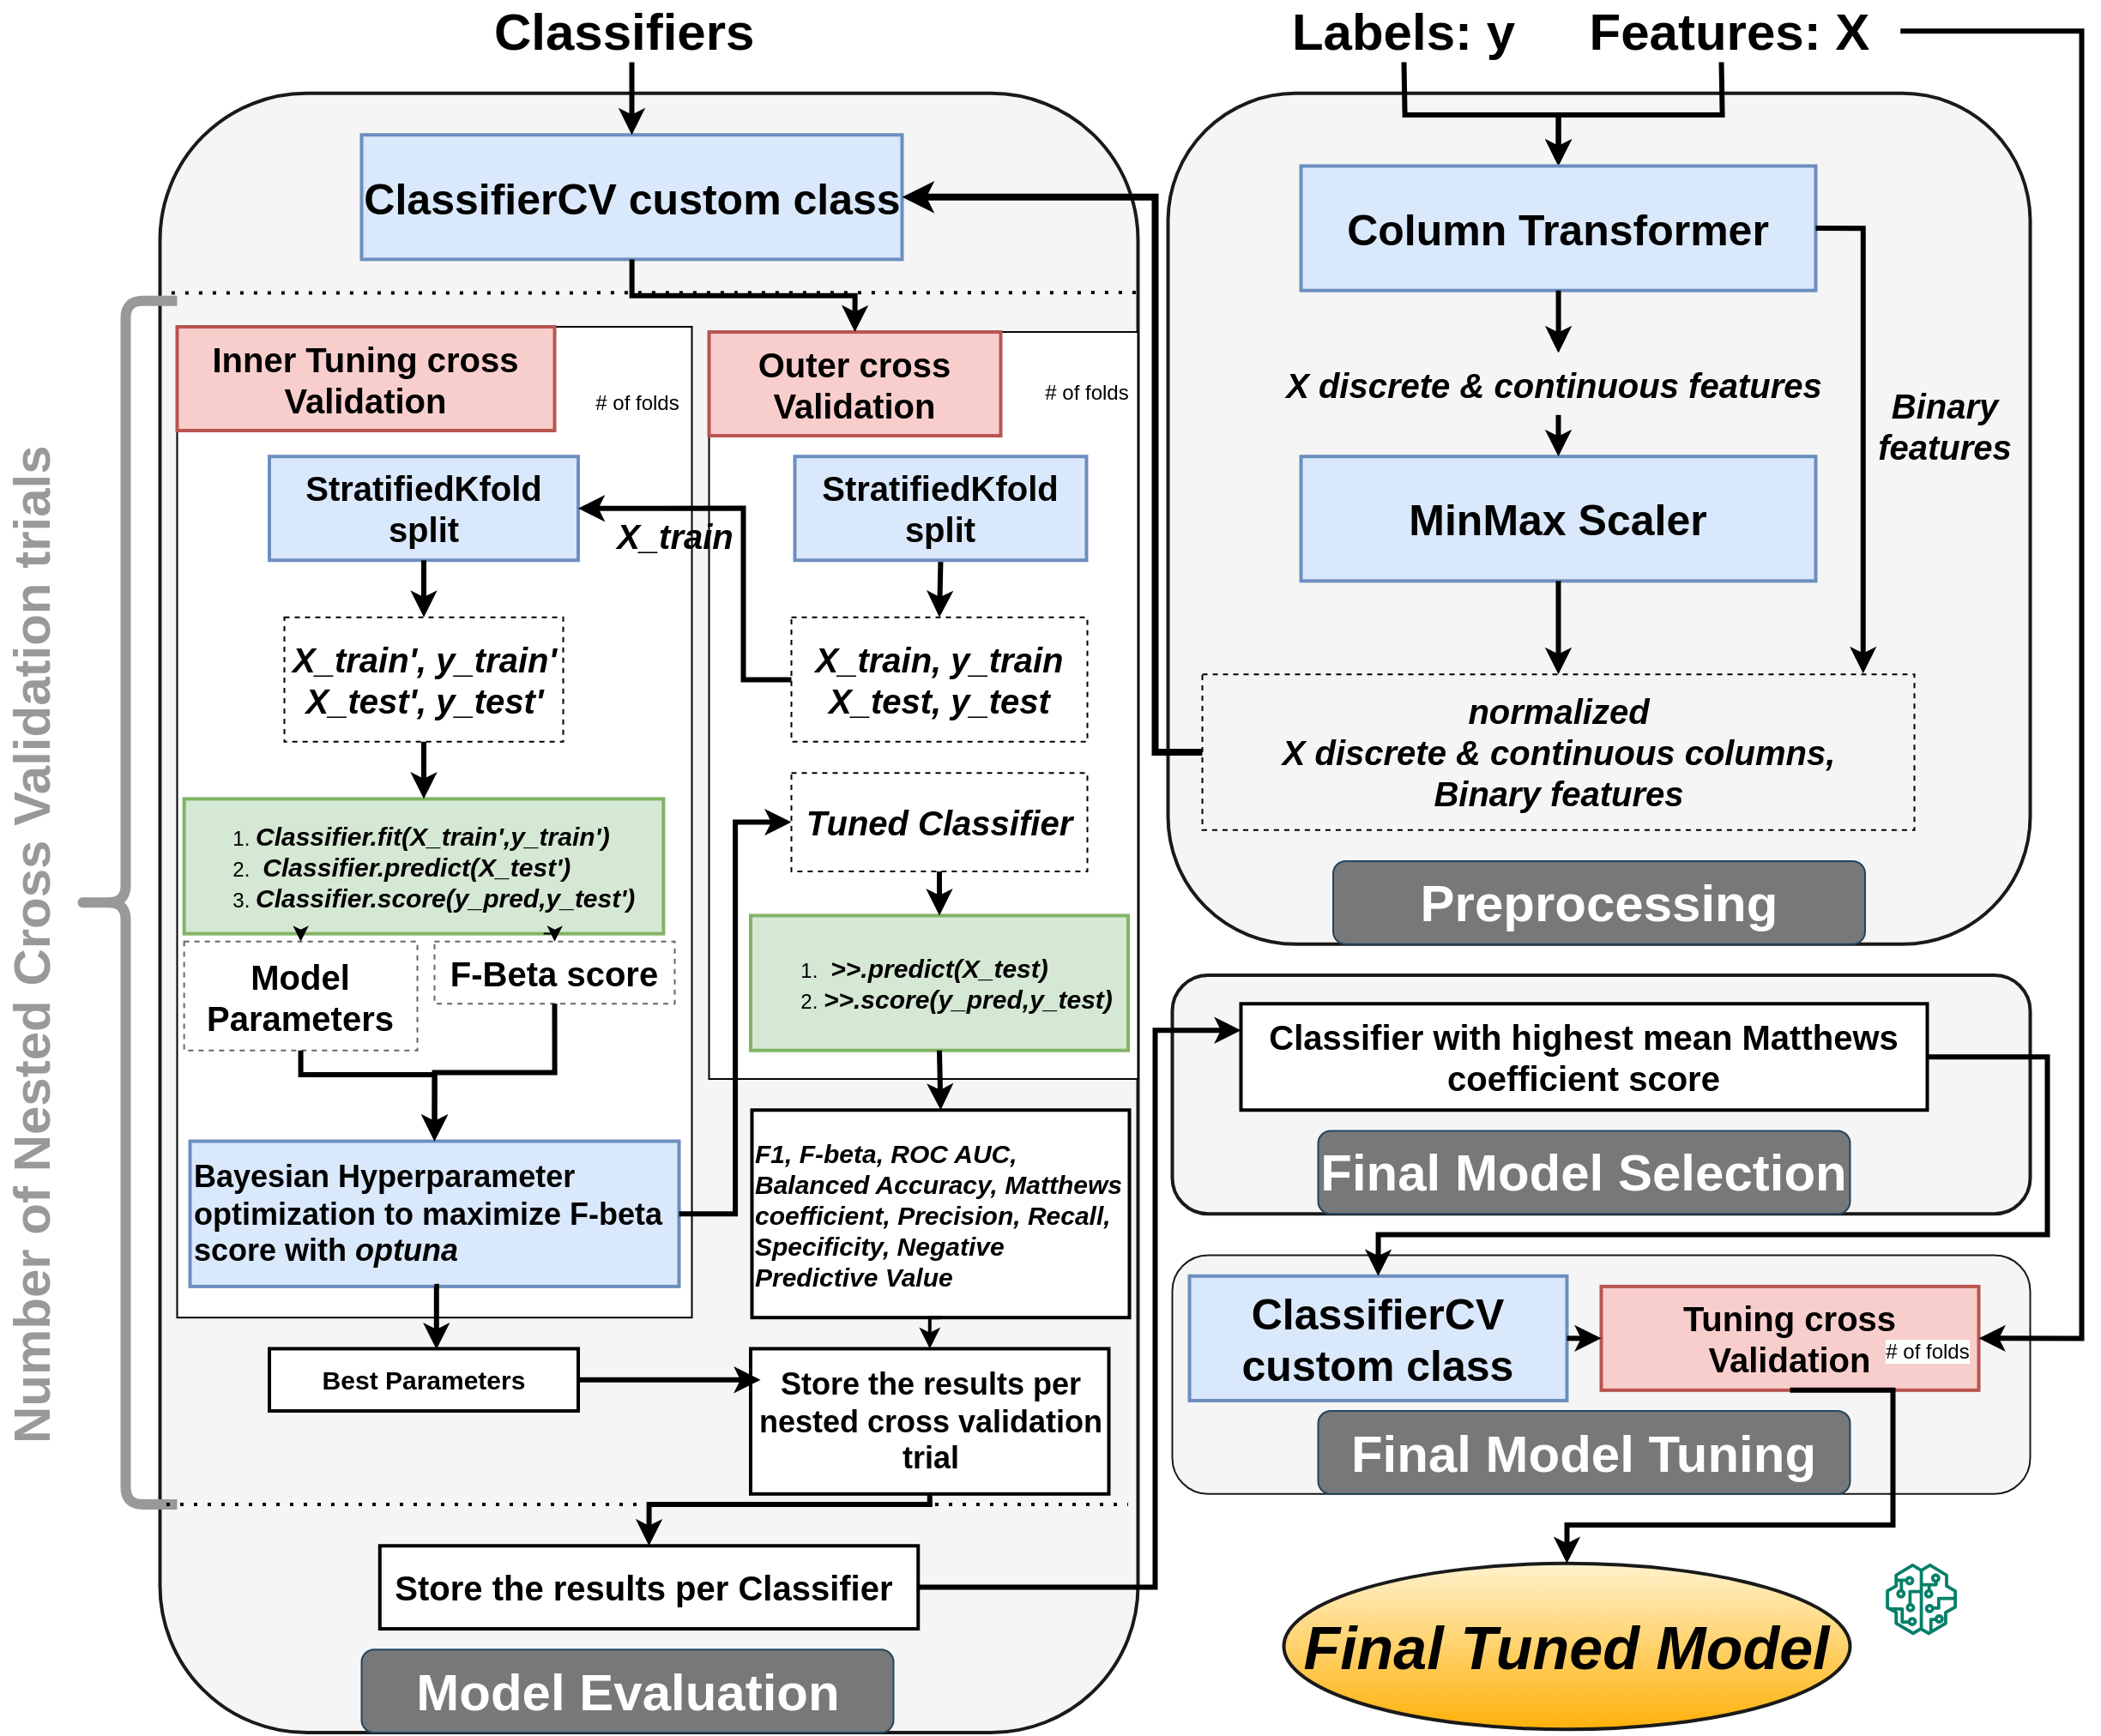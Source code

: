 <mxfile version="21.2.0" type="device">
  <diagram id="yPxyJZ8AM_hMuL3Unpa9" name="complex gitflow">
    <mxGraphModel dx="5248" dy="2454" grid="1" gridSize="10" guides="1" tooltips="1" connect="1" arrows="1" fold="1" page="1" pageScale="1" pageWidth="1100" pageHeight="850" math="0" shadow="0">
      <root>
        <mxCell id="0" />
        <mxCell id="1" parent="0" />
        <mxCell id="YDcZaGHoQjuLCOQmuMWb-160" value="" style="group;strokeWidth=2;perimeterSpacing=4;" vertex="1" connectable="0" parent="1">
          <mxGeometry x="-60" y="-840" width="1206.25" height="1010" as="geometry" />
        </mxCell>
        <mxCell id="YDcZaGHoQjuLCOQmuMWb-40" value="" style="rounded=1;whiteSpace=wrap;html=1;fillColor=#f5f5f5;fontColor=#333333;strokeColor=#1A1A1A;strokeWidth=2;perimeterSpacing=1;" vertex="1" parent="YDcZaGHoQjuLCOQmuMWb-160">
          <mxGeometry x="86.25" y="54.431" width="570" height="955.569" as="geometry" />
        </mxCell>
        <mxCell id="YDcZaGHoQjuLCOQmuMWb-10" value="" style="rounded=1;whiteSpace=wrap;html=1;fillColor=#f5f5f5;fontColor=#333333;strokeColor=#1A1A1A;strokeWidth=2;perimeterSpacing=1;" vertex="1" parent="YDcZaGHoQjuLCOQmuMWb-160">
          <mxGeometry x="673.75" y="54.431" width="502.5" height="495.928" as="geometry" />
        </mxCell>
        <mxCell id="YDcZaGHoQjuLCOQmuMWb-12" style="edgeStyle=orthogonalEdgeStyle;rounded=0;orthogonalLoop=1;jettySize=auto;html=1;exitX=0.5;exitY=1;exitDx=0;exitDy=0;entryX=0.5;entryY=0;entryDx=0;entryDy=0;strokeWidth=3;" edge="1" parent="YDcZaGHoQjuLCOQmuMWb-160" target="YDcZaGHoQjuLCOQmuMWb-4">
          <mxGeometry relative="1" as="geometry">
            <mxPoint x="901.25" y="72.575" as="targetPoint" />
            <mxPoint x="996.25" y="36.287" as="sourcePoint" />
          </mxGeometry>
        </mxCell>
        <mxCell id="YDcZaGHoQjuLCOQmuMWb-11" style="edgeStyle=orthogonalEdgeStyle;rounded=0;orthogonalLoop=1;jettySize=auto;html=1;exitX=0.5;exitY=1;exitDx=0;exitDy=0;strokeWidth=3;" edge="1" parent="YDcZaGHoQjuLCOQmuMWb-160" target="YDcZaGHoQjuLCOQmuMWb-4">
          <mxGeometry relative="1" as="geometry">
            <mxPoint x="811.25" y="36.287" as="sourcePoint" />
          </mxGeometry>
        </mxCell>
        <mxCell id="YDcZaGHoQjuLCOQmuMWb-4" value="&lt;font style=&quot;font-size: 25px;&quot;&gt;&lt;b&gt;Column Transformer&lt;/b&gt;&lt;/font&gt;" style="rounded=0;whiteSpace=wrap;html=1;fillColor=#dae8fc;strokeColor=#6c8ebf;strokeWidth=2;" vertex="1" parent="YDcZaGHoQjuLCOQmuMWb-160">
          <mxGeometry x="751.25" y="96.766" width="300" height="72.575" as="geometry" />
        </mxCell>
        <mxCell id="YDcZaGHoQjuLCOQmuMWb-21" value="&lt;font style=&quot;font-size: 20px;&quot;&gt;&lt;i&gt;&lt;b&gt;&lt;font style=&quot;font-size: 20px;&quot;&gt;X discrete &amp;amp; continuous features&lt;/font&gt;&amp;nbsp;&lt;/b&gt;&lt;/i&gt;&lt;/font&gt;" style="text;html=1;strokeColor=none;fillColor=none;align=center;verticalAlign=middle;whiteSpace=wrap;rounded=0;" vertex="1" parent="YDcZaGHoQjuLCOQmuMWb-160">
          <mxGeometry x="668.75" y="205.629" width="465" height="36.287" as="geometry" />
        </mxCell>
        <mxCell id="YDcZaGHoQjuLCOQmuMWb-23" style="edgeStyle=orthogonalEdgeStyle;rounded=0;orthogonalLoop=1;jettySize=auto;html=1;exitX=0.5;exitY=1;exitDx=0;exitDy=0;entryX=0.5;entryY=0;entryDx=0;entryDy=0;" edge="1" parent="YDcZaGHoQjuLCOQmuMWb-160" source="YDcZaGHoQjuLCOQmuMWb-4" target="YDcZaGHoQjuLCOQmuMWb-21">
          <mxGeometry relative="1" as="geometry" />
        </mxCell>
        <mxCell id="YDcZaGHoQjuLCOQmuMWb-26" style="edgeStyle=orthogonalEdgeStyle;rounded=0;orthogonalLoop=1;jettySize=auto;html=1;strokeWidth=3;" edge="1" parent="YDcZaGHoQjuLCOQmuMWb-160" source="YDcZaGHoQjuLCOQmuMWb-4" target="YDcZaGHoQjuLCOQmuMWb-21">
          <mxGeometry relative="1" as="geometry" />
        </mxCell>
        <mxCell id="YDcZaGHoQjuLCOQmuMWb-24" value="&lt;font style=&quot;font-size: 25px;&quot;&gt;&lt;b&gt;MinMax Scaler&lt;/b&gt;&lt;/font&gt;" style="rounded=0;whiteSpace=wrap;html=1;fillColor=#dae8fc;strokeColor=#6c8ebf;strokeWidth=2;" vertex="1" parent="YDcZaGHoQjuLCOQmuMWb-160">
          <mxGeometry x="751.25" y="266.108" width="300" height="72.575" as="geometry" />
        </mxCell>
        <mxCell id="YDcZaGHoQjuLCOQmuMWb-25" style="edgeStyle=orthogonalEdgeStyle;rounded=0;orthogonalLoop=1;jettySize=auto;html=1;exitX=0.5;exitY=1;exitDx=0;exitDy=0;entryX=0.5;entryY=0;entryDx=0;entryDy=0;strokeWidth=3;" edge="1" parent="YDcZaGHoQjuLCOQmuMWb-160" source="YDcZaGHoQjuLCOQmuMWb-21" target="YDcZaGHoQjuLCOQmuMWb-24">
          <mxGeometry relative="1" as="geometry" />
        </mxCell>
        <mxCell id="YDcZaGHoQjuLCOQmuMWb-28" value="&lt;font style=&quot;font-size: 20px;&quot;&gt;&lt;font style=&quot;font-size: 20px;&quot;&gt;&lt;i&gt;&lt;b&gt;normalized &lt;br&gt;X discrete &amp;amp; continuous columns,&lt;br&gt;Binary features&lt;/b&gt;&lt;/i&gt;&lt;br&gt;&lt;/font&gt;&lt;/font&gt;" style="text;html=1;strokeColor=default;fillColor=none;align=center;verticalAlign=middle;whiteSpace=wrap;rounded=0;dashed=1;" vertex="1" parent="YDcZaGHoQjuLCOQmuMWb-160">
          <mxGeometry x="693.75" y="393.114" width="415" height="90.719" as="geometry" />
        </mxCell>
        <mxCell id="YDcZaGHoQjuLCOQmuMWb-32" style="edgeStyle=orthogonalEdgeStyle;rounded=0;orthogonalLoop=1;jettySize=auto;html=1;exitX=1;exitY=0.5;exitDx=0;exitDy=0;entryX=0.928;entryY=-0.006;entryDx=0;entryDy=0;entryPerimeter=0;strokeWidth=3;" edge="1" parent="YDcZaGHoQjuLCOQmuMWb-160" source="YDcZaGHoQjuLCOQmuMWb-4" target="YDcZaGHoQjuLCOQmuMWb-28">
          <mxGeometry relative="1" as="geometry" />
        </mxCell>
        <mxCell id="YDcZaGHoQjuLCOQmuMWb-33" value="&lt;font style=&quot;font-size: 20px;&quot;&gt;&lt;i&gt;&lt;b&gt;Binary &lt;br&gt;features&lt;/b&gt;&lt;/i&gt;&lt;/font&gt;" style="edgeLabel;html=1;align=center;verticalAlign=middle;resizable=0;points=[];labelBackgroundColor=none;" vertex="1" connectable="0" parent="YDcZaGHoQjuLCOQmuMWb-32">
          <mxGeometry x="0.309" y="4" relative="1" as="geometry">
            <mxPoint x="43" y="-46" as="offset" />
          </mxGeometry>
        </mxCell>
        <mxCell id="YDcZaGHoQjuLCOQmuMWb-29" style="edgeStyle=orthogonalEdgeStyle;rounded=0;orthogonalLoop=1;jettySize=auto;html=1;exitX=0.5;exitY=1;exitDx=0;exitDy=0;entryX=0.5;entryY=0;entryDx=0;entryDy=0;strokeWidth=3;" edge="1" parent="YDcZaGHoQjuLCOQmuMWb-160" source="YDcZaGHoQjuLCOQmuMWb-24" target="YDcZaGHoQjuLCOQmuMWb-28">
          <mxGeometry relative="1" as="geometry" />
        </mxCell>
        <mxCell id="YDcZaGHoQjuLCOQmuMWb-45" value="&lt;font color=&quot;#ffffff&quot; style=&quot;font-size: 30px;&quot;&gt;&lt;b&gt;Preprocessing&lt;/b&gt;&lt;/font&gt;" style="rounded=1;whiteSpace=wrap;html=1;fillColor=#787878;strokeColor=#23445d;" vertex="1" parent="YDcZaGHoQjuLCOQmuMWb-160">
          <mxGeometry x="770" y="501.976" width="310" height="48.383" as="geometry" />
        </mxCell>
        <mxCell id="YDcZaGHoQjuLCOQmuMWb-46" value="&lt;span style=&quot;font-size: 25px;&quot;&gt;&lt;b&gt;ClassifierCV custom class&lt;/b&gt;&lt;/span&gt;" style="rounded=0;whiteSpace=wrap;html=1;fillColor=#dae8fc;strokeColor=#6c8ebf;strokeWidth=2;" vertex="1" parent="YDcZaGHoQjuLCOQmuMWb-160">
          <mxGeometry x="203.75" y="78.623" width="315" height="72.575" as="geometry" />
        </mxCell>
        <mxCell id="YDcZaGHoQjuLCOQmuMWb-137" style="edgeStyle=orthogonalEdgeStyle;rounded=0;orthogonalLoop=1;jettySize=auto;html=1;entryX=1;entryY=0.5;entryDx=0;entryDy=0;strokeWidth=4;" edge="1" parent="YDcZaGHoQjuLCOQmuMWb-160" source="YDcZaGHoQjuLCOQmuMWb-28" target="YDcZaGHoQjuLCOQmuMWb-46">
          <mxGeometry relative="1" as="geometry">
            <Array as="points">
              <mxPoint x="666.25" y="439.078" />
              <mxPoint x="666.25" y="114.91" />
            </Array>
          </mxGeometry>
        </mxCell>
        <mxCell id="YDcZaGHoQjuLCOQmuMWb-48" value="&lt;font color=&quot;#ffffff&quot; style=&quot;font-size: 30px;&quot;&gt;&lt;b&gt;Model Evaluation&lt;/b&gt;&lt;/font&gt;" style="rounded=1;whiteSpace=wrap;html=1;fillColor=#787878;strokeColor=#23445d;" vertex="1" parent="YDcZaGHoQjuLCOQmuMWb-160">
          <mxGeometry x="203.75" y="961.617" width="310" height="48.383" as="geometry" />
        </mxCell>
        <mxCell id="YDcZaGHoQjuLCOQmuMWb-50" style="edgeStyle=orthogonalEdgeStyle;rounded=0;orthogonalLoop=1;jettySize=auto;html=1;entryX=0.5;entryY=0;entryDx=0;entryDy=0;strokeWidth=3;" edge="1" parent="YDcZaGHoQjuLCOQmuMWb-160" source="YDcZaGHoQjuLCOQmuMWb-49" target="YDcZaGHoQjuLCOQmuMWb-46">
          <mxGeometry relative="1" as="geometry" />
        </mxCell>
        <mxCell id="YDcZaGHoQjuLCOQmuMWb-49" value="&lt;b&gt;&lt;font style=&quot;font-size: 30px;&quot;&gt;Classifiers&amp;nbsp;&lt;/font&gt;&lt;/b&gt;" style="text;html=1;strokeColor=none;fillColor=none;align=center;verticalAlign=middle;whiteSpace=wrap;rounded=0;" vertex="1" parent="YDcZaGHoQjuLCOQmuMWb-160">
          <mxGeometry x="221.25" width="280" height="36.287" as="geometry" />
        </mxCell>
        <mxCell id="YDcZaGHoQjuLCOQmuMWb-55" value="" style="rounded=0;whiteSpace=wrap;html=1;" vertex="1" parent="YDcZaGHoQjuLCOQmuMWb-160">
          <mxGeometry x="406.25" y="193.533" width="250" height="435.449" as="geometry" />
        </mxCell>
        <mxCell id="YDcZaGHoQjuLCOQmuMWb-61" value="&lt;font style=&quot;font-size: 20px;&quot;&gt;&lt;b&gt;Outer cross Validation&lt;/b&gt;&lt;/font&gt;" style="rounded=0;whiteSpace=wrap;html=1;fillColor=#f8cecc;strokeColor=#b85450;strokeWidth=2;" vertex="1" parent="YDcZaGHoQjuLCOQmuMWb-160">
          <mxGeometry x="406.25" y="193.533" width="170" height="60.479" as="geometry" />
        </mxCell>
        <mxCell id="YDcZaGHoQjuLCOQmuMWb-136" style="edgeStyle=orthogonalEdgeStyle;rounded=0;orthogonalLoop=1;jettySize=auto;html=1;entryX=0.5;entryY=0;entryDx=0;entryDy=0;strokeWidth=3;" edge="1" parent="YDcZaGHoQjuLCOQmuMWb-160" source="YDcZaGHoQjuLCOQmuMWb-46" target="YDcZaGHoQjuLCOQmuMWb-61">
          <mxGeometry relative="1" as="geometry" />
        </mxCell>
        <mxCell id="YDcZaGHoQjuLCOQmuMWb-63" value="&lt;font style=&quot;font-size: 20px;&quot;&gt;&lt;i&gt;&lt;b&gt;X_train, y_train&lt;br&gt;X_test, y_test&lt;/b&gt;&lt;/i&gt;&lt;/font&gt;" style="rounded=0;whiteSpace=wrap;html=1;dashed=1;" vertex="1" parent="YDcZaGHoQjuLCOQmuMWb-160">
          <mxGeometry x="454.25" y="359.85" width="172.5" height="72.575" as="geometry" />
        </mxCell>
        <mxCell id="YDcZaGHoQjuLCOQmuMWb-65" style="edgeStyle=orthogonalEdgeStyle;rounded=0;orthogonalLoop=1;jettySize=auto;html=1;exitX=0.5;exitY=1;exitDx=0;exitDy=0;entryX=0.5;entryY=0;entryDx=0;entryDy=0;strokeWidth=3;" edge="1" parent="YDcZaGHoQjuLCOQmuMWb-160" source="YDcZaGHoQjuLCOQmuMWb-64" target="YDcZaGHoQjuLCOQmuMWb-63">
          <mxGeometry relative="1" as="geometry" />
        </mxCell>
        <mxCell id="YDcZaGHoQjuLCOQmuMWb-64" value="&lt;font style=&quot;font-size: 20px;&quot;&gt;&lt;b&gt;StratifiedKfold split&lt;/b&gt;&lt;/font&gt;" style="rounded=0;whiteSpace=wrap;html=1;fillColor=#dae8fc;strokeColor=#6c8ebf;strokeWidth=2;" vertex="1" parent="YDcZaGHoQjuLCOQmuMWb-160">
          <mxGeometry x="456.25" y="266.108" width="170" height="60.479" as="geometry" />
        </mxCell>
        <mxCell id="YDcZaGHoQjuLCOQmuMWb-66" value="" style="rounded=0;whiteSpace=wrap;html=1;" vertex="1" parent="YDcZaGHoQjuLCOQmuMWb-160">
          <mxGeometry x="96.25" y="190.509" width="300" height="577.575" as="geometry" />
        </mxCell>
        <mxCell id="YDcZaGHoQjuLCOQmuMWb-67" value="&lt;font style=&quot;font-size: 20px;&quot;&gt;&lt;b&gt;Inner Tuning cross Validation&lt;/b&gt;&lt;/font&gt;" style="rounded=0;whiteSpace=wrap;html=1;fillColor=#f8cecc;strokeColor=#b85450;strokeWidth=2;" vertex="1" parent="YDcZaGHoQjuLCOQmuMWb-160">
          <mxGeometry x="96.25" y="190.509" width="220" height="60.479" as="geometry" />
        </mxCell>
        <mxCell id="YDcZaGHoQjuLCOQmuMWb-68" value="# of folds" style="shape=image;html=1;verticalAlign=top;verticalLabelPosition=bottom;labelBackgroundColor=#ffffff;imageAspect=0;aspect=fixed;image=https://cdn1.iconfinder.com/data/icons/ionicons-sharp-vol-2/512/repeat-sharp-128.png" vertex="1" parent="YDcZaGHoQjuLCOQmuMWb-160">
          <mxGeometry x="348.44" y="190.509" width="30.206" height="30.206" as="geometry" />
        </mxCell>
        <mxCell id="YDcZaGHoQjuLCOQmuMWb-69" value="&lt;font style=&quot;font-size: 20px;&quot;&gt;&lt;b&gt;StratifiedKfold split&lt;/b&gt;&lt;/font&gt;" style="rounded=0;whiteSpace=wrap;html=1;fillColor=#dae8fc;strokeColor=#6c8ebf;strokeWidth=2;" vertex="1" parent="YDcZaGHoQjuLCOQmuMWb-160">
          <mxGeometry x="150" y="266.108" width="180" height="60.479" as="geometry" />
        </mxCell>
        <mxCell id="YDcZaGHoQjuLCOQmuMWb-72" value="&lt;font style=&quot;font-size: 20px;&quot;&gt;&lt;i&gt;&lt;b&gt;X_train&#39;, y_train&#39;&lt;br&gt;X_test&#39;, y_test&#39;&lt;/b&gt;&lt;/i&gt;&lt;/font&gt;" style="rounded=0;whiteSpace=wrap;html=1;dashed=1;" vertex="1" parent="YDcZaGHoQjuLCOQmuMWb-160">
          <mxGeometry x="158.75" y="359.85" width="162.5" height="72.575" as="geometry" />
        </mxCell>
        <mxCell id="YDcZaGHoQjuLCOQmuMWb-73" style="edgeStyle=orthogonalEdgeStyle;rounded=0;orthogonalLoop=1;jettySize=auto;html=1;strokeWidth=3;" edge="1" parent="YDcZaGHoQjuLCOQmuMWb-160" source="YDcZaGHoQjuLCOQmuMWb-69" target="YDcZaGHoQjuLCOQmuMWb-72">
          <mxGeometry relative="1" as="geometry" />
        </mxCell>
        <mxCell id="YDcZaGHoQjuLCOQmuMWb-70" style="edgeStyle=orthogonalEdgeStyle;rounded=0;orthogonalLoop=1;jettySize=auto;html=1;entryX=1;entryY=0.5;entryDx=0;entryDy=0;strokeWidth=3;" edge="1" parent="YDcZaGHoQjuLCOQmuMWb-160" source="YDcZaGHoQjuLCOQmuMWb-63" target="YDcZaGHoQjuLCOQmuMWb-69">
          <mxGeometry relative="1" as="geometry">
            <Array as="points">
              <mxPoint x="426.25" y="396.743" />
              <mxPoint x="426.25" y="296.347" />
            </Array>
          </mxGeometry>
        </mxCell>
        <mxCell id="YDcZaGHoQjuLCOQmuMWb-71" value="&lt;font style=&quot;font-size: 20px;&quot;&gt;&lt;i&gt;&lt;b&gt;X_train&lt;/b&gt;&lt;/i&gt;&lt;/font&gt;" style="edgeLabel;html=1;align=center;verticalAlign=middle;resizable=0;points=[];labelBackgroundColor=none;rotation=0;" vertex="1" connectable="0" parent="YDcZaGHoQjuLCOQmuMWb-70">
          <mxGeometry x="0.287" y="-2" relative="1" as="geometry">
            <mxPoint x="-24" y="17" as="offset" />
          </mxGeometry>
        </mxCell>
        <mxCell id="YDcZaGHoQjuLCOQmuMWb-78" value="&lt;ol&gt;&lt;li&gt;&lt;b&gt;&lt;font size=&quot;1&quot; style=&quot;&quot;&gt;&lt;i style=&quot;font-size: 15px;&quot;&gt;Classifier.fit(X_train&#39;,y_train&#39;)&lt;/i&gt;&lt;/font&gt;&lt;/b&gt;&lt;/li&gt;&lt;li&gt;&lt;b&gt;&lt;font size=&quot;1&quot; style=&quot;&quot;&gt;&lt;i style=&quot;font-size: 15px;&quot;&gt;&amp;nbsp;Classifier.predict(X_test&#39;)&lt;/i&gt;&lt;/font&gt;&lt;/b&gt;&lt;/li&gt;&lt;li&gt;&lt;b&gt;&lt;font size=&quot;1&quot; style=&quot;&quot;&gt;&lt;i style=&quot;font-size: 15px;&quot;&gt;Classifier.score(y_pred,y_test&#39;)&lt;/i&gt;&lt;/font&gt;&lt;/b&gt;&lt;/li&gt;&lt;/ol&gt;" style="text;html=1;strokeColor=#82b366;fillColor=#d5e8d4;align=left;verticalAlign=middle;whiteSpace=wrap;rounded=0;strokeWidth=2;" vertex="1" parent="YDcZaGHoQjuLCOQmuMWb-160">
          <mxGeometry x="100.32" y="465.689" width="279.37" height="78.623" as="geometry" />
        </mxCell>
        <mxCell id="YDcZaGHoQjuLCOQmuMWb-79" style="edgeStyle=orthogonalEdgeStyle;rounded=0;orthogonalLoop=1;jettySize=auto;html=1;exitX=0.5;exitY=1;exitDx=0;exitDy=0;entryX=0.5;entryY=0;entryDx=0;entryDy=0;strokeWidth=3;" edge="1" parent="YDcZaGHoQjuLCOQmuMWb-160" source="YDcZaGHoQjuLCOQmuMWb-72" target="YDcZaGHoQjuLCOQmuMWb-78">
          <mxGeometry relative="1" as="geometry" />
        </mxCell>
        <mxCell id="YDcZaGHoQjuLCOQmuMWb-81" value="# of folds" style="shape=image;html=1;verticalAlign=top;verticalLabelPosition=bottom;labelBackgroundColor=#ffffff;imageAspect=0;aspect=fixed;image=https://cdn1.iconfinder.com/data/icons/ionicons-sharp-vol-2/512/repeat-sharp-128.png" vertex="1" parent="YDcZaGHoQjuLCOQmuMWb-160">
          <mxGeometry x="613.5" y="190.509" width="24.498" height="24.498" as="geometry" />
        </mxCell>
        <mxCell id="YDcZaGHoQjuLCOQmuMWb-88" value="&lt;font style=&quot;font-size: 20px;&quot;&gt;&lt;b&gt;Model Parameters&lt;/b&gt;&lt;/font&gt;" style="text;html=1;strokeColor=#666666;fillColor=none;align=center;verticalAlign=middle;whiteSpace=wrap;rounded=0;dashed=1;" vertex="1" parent="YDcZaGHoQjuLCOQmuMWb-160">
          <mxGeometry x="100.32" y="548.847" width="135.93" height="63.503" as="geometry" />
        </mxCell>
        <mxCell id="YDcZaGHoQjuLCOQmuMWb-91" style="edgeStyle=orthogonalEdgeStyle;rounded=0;orthogonalLoop=1;jettySize=auto;html=1;exitX=0.25;exitY=1;exitDx=0;exitDy=0;entryX=0.5;entryY=0;entryDx=0;entryDy=0;" edge="1" parent="YDcZaGHoQjuLCOQmuMWb-160" source="YDcZaGHoQjuLCOQmuMWb-78" target="YDcZaGHoQjuLCOQmuMWb-88">
          <mxGeometry relative="1" as="geometry" />
        </mxCell>
        <mxCell id="YDcZaGHoQjuLCOQmuMWb-89" value="&lt;font style=&quot;font-size: 20px;&quot;&gt;&lt;b&gt;F-Beta score&lt;/b&gt;&lt;/font&gt;" style="text;html=1;strokeColor=#666666;fillColor=none;align=center;verticalAlign=middle;whiteSpace=wrap;rounded=0;dashed=1;" vertex="1" parent="YDcZaGHoQjuLCOQmuMWb-160">
          <mxGeometry x="246.25" y="548.847" width="140" height="36.287" as="geometry" />
        </mxCell>
        <mxCell id="YDcZaGHoQjuLCOQmuMWb-90" style="edgeStyle=orthogonalEdgeStyle;rounded=0;orthogonalLoop=1;jettySize=auto;html=1;exitX=0.75;exitY=1;exitDx=0;exitDy=0;entryX=0.5;entryY=0;entryDx=0;entryDy=0;" edge="1" parent="YDcZaGHoQjuLCOQmuMWb-160" source="YDcZaGHoQjuLCOQmuMWb-78" target="YDcZaGHoQjuLCOQmuMWb-89">
          <mxGeometry relative="1" as="geometry" />
        </mxCell>
        <mxCell id="YDcZaGHoQjuLCOQmuMWb-92" value="&lt;font style=&quot;font-size: 18px;&quot;&gt;&lt;b&gt;Bayesian Hyperparameter optimization to&amp;nbsp;maximize F-beta score with &lt;i&gt;optuna&lt;/i&gt;&lt;/b&gt;&lt;/font&gt;" style="rounded=0;whiteSpace=wrap;html=1;fillColor=#dae8fc;strokeColor=#6c8ebf;align=left;strokeWidth=2;" vertex="1" parent="YDcZaGHoQjuLCOQmuMWb-160">
          <mxGeometry x="103.75" y="665.269" width="285" height="84.671" as="geometry" />
        </mxCell>
        <mxCell id="YDcZaGHoQjuLCOQmuMWb-95" style="edgeStyle=orthogonalEdgeStyle;rounded=0;orthogonalLoop=1;jettySize=auto;html=1;exitX=0.5;exitY=1;exitDx=0;exitDy=0;entryX=0.5;entryY=0;entryDx=0;entryDy=0;strokeWidth=3;" edge="1" parent="YDcZaGHoQjuLCOQmuMWb-160" source="YDcZaGHoQjuLCOQmuMWb-88" target="YDcZaGHoQjuLCOQmuMWb-92">
          <mxGeometry relative="1" as="geometry">
            <Array as="points">
              <mxPoint x="246.25" y="626.563" />
            </Array>
          </mxGeometry>
        </mxCell>
        <mxCell id="YDcZaGHoQjuLCOQmuMWb-93" style="edgeStyle=orthogonalEdgeStyle;rounded=0;orthogonalLoop=1;jettySize=auto;html=1;exitX=0.5;exitY=1;exitDx=0;exitDy=0;entryX=0.5;entryY=0;entryDx=0;entryDy=0;strokeWidth=3;" edge="1" parent="YDcZaGHoQjuLCOQmuMWb-160" source="YDcZaGHoQjuLCOQmuMWb-89" target="YDcZaGHoQjuLCOQmuMWb-92">
          <mxGeometry relative="1" as="geometry" />
        </mxCell>
        <mxCell id="YDcZaGHoQjuLCOQmuMWb-98" value="" style="shape=curlyBracket;whiteSpace=wrap;html=1;rounded=1;labelPosition=left;verticalLabelPosition=middle;align=right;verticalAlign=middle;strokeWidth=6;strokeColor=#999999;" vertex="1" parent="YDcZaGHoQjuLCOQmuMWb-160">
          <mxGeometry x="36.25" y="175.389" width="60" height="701.557" as="geometry" />
        </mxCell>
        <mxCell id="YDcZaGHoQjuLCOQmuMWb-99" value="" style="endArrow=none;dashed=1;html=1;dashPattern=1 3;strokeWidth=2;rounded=0;exitX=0.945;exitY=0.002;exitDx=0;exitDy=0;exitPerimeter=0;" edge="1" parent="YDcZaGHoQjuLCOQmuMWb-160">
          <mxGeometry width="50" height="50" relative="1" as="geometry">
            <mxPoint x="92.95" y="170.793" as="sourcePoint" />
            <mxPoint x="656.25" y="170.551" as="targetPoint" />
          </mxGeometry>
        </mxCell>
        <mxCell id="YDcZaGHoQjuLCOQmuMWb-100" value="" style="endArrow=none;dashed=1;html=1;dashPattern=1 3;strokeWidth=2;rounded=0;exitX=0.945;exitY=0.002;exitDx=0;exitDy=0;exitPerimeter=0;" edge="1" parent="YDcZaGHoQjuLCOQmuMWb-160">
          <mxGeometry width="50" height="50" relative="1" as="geometry">
            <mxPoint x="90" y="876.946" as="sourcePoint" />
            <mxPoint x="650.5" y="876.946" as="targetPoint" />
          </mxGeometry>
        </mxCell>
        <mxCell id="YDcZaGHoQjuLCOQmuMWb-110" value="&lt;span style=&quot;font-size: 20px;&quot;&gt;&lt;b&gt;&lt;i&gt;Tuned Classifier&lt;/i&gt;&lt;/b&gt;&lt;/span&gt;" style="rounded=0;whiteSpace=wrap;html=1;dashed=1;" vertex="1" parent="YDcZaGHoQjuLCOQmuMWb-160">
          <mxGeometry x="454.25" y="450.569" width="172.5" height="57.455" as="geometry" />
        </mxCell>
        <mxCell id="YDcZaGHoQjuLCOQmuMWb-111" style="edgeStyle=orthogonalEdgeStyle;rounded=0;orthogonalLoop=1;jettySize=auto;html=1;entryX=0;entryY=0.5;entryDx=0;entryDy=0;strokeWidth=3;" edge="1" parent="YDcZaGHoQjuLCOQmuMWb-160" source="YDcZaGHoQjuLCOQmuMWb-92" target="YDcZaGHoQjuLCOQmuMWb-110">
          <mxGeometry relative="1" as="geometry" />
        </mxCell>
        <mxCell id="YDcZaGHoQjuLCOQmuMWb-114" value="&lt;ol&gt;&lt;li&gt;&lt;b&gt;&lt;font size=&quot;1&quot; style=&quot;&quot;&gt;&lt;i style=&quot;font-size: 15px;&quot;&gt;&amp;nbsp;&amp;gt;&amp;gt;.predict(X_test)&lt;/i&gt;&lt;/font&gt;&lt;/b&gt;&lt;/li&gt;&lt;li&gt;&lt;b&gt;&lt;font size=&quot;1&quot; style=&quot;&quot;&gt;&lt;i style=&quot;font-size: 15px;&quot;&gt;&amp;gt;&amp;gt;.score(y_pred,y_test)&lt;/i&gt;&lt;/font&gt;&lt;/b&gt;&lt;/li&gt;&lt;/ol&gt;" style="text;html=1;strokeColor=#82b366;fillColor=#d5e8d4;align=left;verticalAlign=middle;whiteSpace=wrap;rounded=0;strokeWidth=2;" vertex="1" parent="YDcZaGHoQjuLCOQmuMWb-160">
          <mxGeometry x="430.5" y="533.728" width="220" height="78.623" as="geometry" />
        </mxCell>
        <mxCell id="YDcZaGHoQjuLCOQmuMWb-115" style="edgeStyle=orthogonalEdgeStyle;rounded=0;orthogonalLoop=1;jettySize=auto;html=1;exitX=0.5;exitY=1;exitDx=0;exitDy=0;entryX=0.5;entryY=0;entryDx=0;entryDy=0;strokeWidth=3;" edge="1" parent="YDcZaGHoQjuLCOQmuMWb-160" source="YDcZaGHoQjuLCOQmuMWb-110" target="YDcZaGHoQjuLCOQmuMWb-114">
          <mxGeometry relative="1" as="geometry" />
        </mxCell>
        <mxCell id="YDcZaGHoQjuLCOQmuMWb-117" value="&lt;font style=&quot;font-size: 15px;&quot;&gt;&lt;i&gt;&lt;b&gt;F1, F-beta, ROC AUC, Balanced Accuracy,&amp;nbsp;Matthews coefficient, Precision, Recall, Specificity, Negative Predictive Value&lt;/b&gt;&lt;/i&gt;&lt;/font&gt;" style="rounded=0;whiteSpace=wrap;html=1;align=left;strokeWidth=2;" vertex="1" parent="YDcZaGHoQjuLCOQmuMWb-160">
          <mxGeometry x="431.25" y="647.126" width="220" height="120.958" as="geometry" />
        </mxCell>
        <mxCell id="YDcZaGHoQjuLCOQmuMWb-118" style="edgeStyle=orthogonalEdgeStyle;rounded=0;orthogonalLoop=1;jettySize=auto;html=1;exitX=0.5;exitY=1;exitDx=0;exitDy=0;entryX=0.5;entryY=0;entryDx=0;entryDy=0;strokeWidth=3;" edge="1" parent="YDcZaGHoQjuLCOQmuMWb-160" source="YDcZaGHoQjuLCOQmuMWb-114" target="YDcZaGHoQjuLCOQmuMWb-117">
          <mxGeometry relative="1" as="geometry" />
        </mxCell>
        <mxCell id="YDcZaGHoQjuLCOQmuMWb-119" value="&lt;font style=&quot;font-size: 15px;&quot;&gt;&lt;b&gt;Best Parameters&lt;/b&gt;&lt;/font&gt;" style="rounded=0;whiteSpace=wrap;html=1;strokeWidth=2;" vertex="1" parent="YDcZaGHoQjuLCOQmuMWb-160">
          <mxGeometry x="150" y="786.228" width="180" height="36.287" as="geometry" />
        </mxCell>
        <mxCell id="YDcZaGHoQjuLCOQmuMWb-120" style="edgeStyle=orthogonalEdgeStyle;rounded=0;orthogonalLoop=1;jettySize=auto;html=1;exitX=0.5;exitY=1;exitDx=0;exitDy=0;entryX=0.541;entryY=0.012;entryDx=0;entryDy=0;entryPerimeter=0;strokeWidth=3;" edge="1" parent="YDcZaGHoQjuLCOQmuMWb-160" source="YDcZaGHoQjuLCOQmuMWb-92" target="YDcZaGHoQjuLCOQmuMWb-119">
          <mxGeometry relative="1" as="geometry" />
        </mxCell>
        <mxCell id="YDcZaGHoQjuLCOQmuMWb-130" value="" style="rounded=1;whiteSpace=wrap;html=1;fillColor=#f5f5f5;fontColor=#333333;strokeColor=#1A1A1A;strokeWidth=2;perimeterSpacing=1;" vertex="1" parent="YDcZaGHoQjuLCOQmuMWb-160">
          <mxGeometry x="676.25" y="568.503" width="500" height="139.102" as="geometry" />
        </mxCell>
        <mxCell id="YDcZaGHoQjuLCOQmuMWb-132" value="&lt;font style=&quot;font-size: 18px;&quot;&gt;&lt;b&gt;Store the results per nested cross validation trial&lt;/b&gt;&lt;/font&gt;" style="rounded=0;whiteSpace=wrap;html=1;align=center;strokeWidth=2;" vertex="1" parent="YDcZaGHoQjuLCOQmuMWb-160">
          <mxGeometry x="430.5" y="786.228" width="208.75" height="84.671" as="geometry" />
        </mxCell>
        <mxCell id="YDcZaGHoQjuLCOQmuMWb-133" style="edgeStyle=orthogonalEdgeStyle;rounded=0;orthogonalLoop=1;jettySize=auto;html=1;exitX=0.5;exitY=1;exitDx=0;exitDy=0;entryX=0.5;entryY=0;entryDx=0;entryDy=0;strokeWidth=2;" edge="1" parent="YDcZaGHoQjuLCOQmuMWb-160" source="YDcZaGHoQjuLCOQmuMWb-117" target="YDcZaGHoQjuLCOQmuMWb-132">
          <mxGeometry relative="1" as="geometry" />
        </mxCell>
        <mxCell id="YDcZaGHoQjuLCOQmuMWb-134" style="edgeStyle=orthogonalEdgeStyle;rounded=0;orthogonalLoop=1;jettySize=auto;html=1;strokeWidth=3;" edge="1" parent="YDcZaGHoQjuLCOQmuMWb-160" source="YDcZaGHoQjuLCOQmuMWb-119">
          <mxGeometry relative="1" as="geometry">
            <mxPoint x="436.25" y="804.371" as="targetPoint" />
          </mxGeometry>
        </mxCell>
        <mxCell id="YDcZaGHoQjuLCOQmuMWb-135" value="&lt;font style=&quot;font-size: 20px;&quot;&gt;&lt;b&gt;Store the results per Classifier&amp;nbsp;&lt;/b&gt;&lt;/font&gt;" style="rounded=0;whiteSpace=wrap;html=1;strokeWidth=2;" vertex="1" parent="YDcZaGHoQjuLCOQmuMWb-160">
          <mxGeometry x="214.38" y="901.138" width="313.75" height="48.383" as="geometry" />
        </mxCell>
        <mxCell id="YDcZaGHoQjuLCOQmuMWb-138" style="edgeStyle=orthogonalEdgeStyle;rounded=0;orthogonalLoop=1;jettySize=auto;html=1;exitX=0.5;exitY=1;exitDx=0;exitDy=0;entryX=0.5;entryY=0;entryDx=0;entryDy=0;strokeWidth=3;" edge="1" parent="YDcZaGHoQjuLCOQmuMWb-160" source="YDcZaGHoQjuLCOQmuMWb-132" target="YDcZaGHoQjuLCOQmuMWb-135">
          <mxGeometry relative="1" as="geometry">
            <Array as="points">
              <mxPoint x="535.25" y="876.946" />
              <mxPoint x="371.25" y="876.946" />
            </Array>
          </mxGeometry>
        </mxCell>
        <mxCell id="YDcZaGHoQjuLCOQmuMWb-140" value="&lt;font color=&quot;#ffffff&quot; style=&quot;font-size: 30px;&quot;&gt;&lt;b&gt;Final Model Selection&lt;/b&gt;&lt;/font&gt;" style="rounded=1;whiteSpace=wrap;html=1;fillColor=#787878;strokeColor=#23445d;" vertex="1" parent="YDcZaGHoQjuLCOQmuMWb-160">
          <mxGeometry x="761.25" y="659.222" width="310" height="48.383" as="geometry" />
        </mxCell>
        <mxCell id="YDcZaGHoQjuLCOQmuMWb-142" value="&lt;font style=&quot;font-size: 20px;&quot;&gt;&lt;b&gt;Classifier with highest mean Matthews coefficient score&lt;/b&gt;&lt;/font&gt;" style="rounded=0;whiteSpace=wrap;html=1;strokeWidth=2;" vertex="1" parent="YDcZaGHoQjuLCOQmuMWb-160">
          <mxGeometry x="716.25" y="585.135" width="400" height="61.991" as="geometry" />
        </mxCell>
        <mxCell id="YDcZaGHoQjuLCOQmuMWb-143" style="edgeStyle=orthogonalEdgeStyle;rounded=0;orthogonalLoop=1;jettySize=auto;html=1;entryX=0;entryY=0.25;entryDx=0;entryDy=0;strokeWidth=3;" edge="1" parent="YDcZaGHoQjuLCOQmuMWb-160" source="YDcZaGHoQjuLCOQmuMWb-135" target="YDcZaGHoQjuLCOQmuMWb-142">
          <mxGeometry relative="1" as="geometry">
            <Array as="points">
              <mxPoint x="666.25" y="925.329" />
              <mxPoint x="666.25" y="601.162" />
            </Array>
          </mxGeometry>
        </mxCell>
        <mxCell id="YDcZaGHoQjuLCOQmuMWb-144" value="" style="rounded=1;whiteSpace=wrap;html=1;fillColor=#f5f5f5;fontColor=#333333;strokeColor=#1A1A1A;strokeWidth=1;perimeterSpacing=1;" vertex="1" parent="YDcZaGHoQjuLCOQmuMWb-160">
          <mxGeometry x="676.25" y="731.796" width="500" height="139.102" as="geometry" />
        </mxCell>
        <mxCell id="YDcZaGHoQjuLCOQmuMWb-145" value="&lt;font color=&quot;#ffffff&quot; style=&quot;font-size: 30px;&quot;&gt;&lt;b&gt;Final Model Tuning&lt;/b&gt;&lt;/font&gt;" style="rounded=1;whiteSpace=wrap;html=1;fillColor=#787878;strokeColor=#23445d;" vertex="1" parent="YDcZaGHoQjuLCOQmuMWb-160">
          <mxGeometry x="761.25" y="822.515" width="310" height="48.383" as="geometry" />
        </mxCell>
        <mxCell id="YDcZaGHoQjuLCOQmuMWb-146" value="&lt;span style=&quot;font-size: 25px;&quot;&gt;&lt;b&gt;ClassifierCV custom class&lt;/b&gt;&lt;/span&gt;" style="rounded=0;whiteSpace=wrap;html=1;fillColor=#dae8fc;strokeColor=#6c8ebf;strokeWidth=2;" vertex="1" parent="YDcZaGHoQjuLCOQmuMWb-160">
          <mxGeometry x="686.25" y="743.892" width="220" height="72.575" as="geometry" />
        </mxCell>
        <mxCell id="YDcZaGHoQjuLCOQmuMWb-147" value="&lt;font style=&quot;font-size: 20px;&quot;&gt;&lt;b&gt;Tuning cross Validation&lt;/b&gt;&lt;/font&gt;" style="rounded=0;whiteSpace=wrap;html=1;fillColor=#f8cecc;strokeColor=#b85450;strokeWidth=2;" vertex="1" parent="YDcZaGHoQjuLCOQmuMWb-160">
          <mxGeometry x="926.25" y="749.94" width="220" height="60.479" as="geometry" />
        </mxCell>
        <mxCell id="YDcZaGHoQjuLCOQmuMWb-148" style="edgeStyle=orthogonalEdgeStyle;rounded=0;orthogonalLoop=1;jettySize=auto;html=1;exitX=1;exitY=0.5;exitDx=0;exitDy=0;entryX=0;entryY=0.5;entryDx=0;entryDy=0;strokeWidth=3;" edge="1" parent="YDcZaGHoQjuLCOQmuMWb-160" source="YDcZaGHoQjuLCOQmuMWb-146" target="YDcZaGHoQjuLCOQmuMWb-147">
          <mxGeometry relative="1" as="geometry" />
        </mxCell>
        <mxCell id="YDcZaGHoQjuLCOQmuMWb-150" style="edgeStyle=orthogonalEdgeStyle;rounded=0;orthogonalLoop=1;jettySize=auto;html=1;exitX=1;exitY=0.5;exitDx=0;exitDy=0;entryX=0.5;entryY=0;entryDx=0;entryDy=0;strokeWidth=3;" edge="1" parent="YDcZaGHoQjuLCOQmuMWb-160" source="YDcZaGHoQjuLCOQmuMWb-142" target="YDcZaGHoQjuLCOQmuMWb-146">
          <mxGeometry relative="1" as="geometry">
            <Array as="points">
              <mxPoint x="1186.25" y="615.677" />
              <mxPoint x="1186.25" y="719.701" />
              <mxPoint x="796.25" y="719.701" />
            </Array>
          </mxGeometry>
        </mxCell>
        <mxCell id="YDcZaGHoQjuLCOQmuMWb-151" value="# of folds" style="shape=image;html=1;verticalAlign=top;verticalLabelPosition=bottom;labelBackgroundColor=#ffffff;imageAspect=0;aspect=fixed;image=https://cdn1.iconfinder.com/data/icons/ionicons-sharp-vol-2/512/repeat-sharp-128.png" vertex="1" parent="YDcZaGHoQjuLCOQmuMWb-160">
          <mxGeometry x="1100.63" y="743.892" width="30.206" height="30.206" as="geometry" />
        </mxCell>
        <mxCell id="YDcZaGHoQjuLCOQmuMWb-152" value="&lt;b&gt;&lt;font style=&quot;font-size: 30px;&quot;&gt;Labels: y&lt;/font&gt;&lt;/b&gt;" style="text;html=1;strokeColor=none;fillColor=none;align=center;verticalAlign=middle;whiteSpace=wrap;rounded=0;" vertex="1" parent="YDcZaGHoQjuLCOQmuMWb-160">
          <mxGeometry x="736.25" width="150" height="36.287" as="geometry" />
        </mxCell>
        <mxCell id="YDcZaGHoQjuLCOQmuMWb-154" style="edgeStyle=orthogonalEdgeStyle;rounded=0;orthogonalLoop=1;jettySize=auto;html=1;entryX=1;entryY=0.5;entryDx=0;entryDy=0;strokeWidth=3;" edge="1" parent="YDcZaGHoQjuLCOQmuMWb-160" source="YDcZaGHoQjuLCOQmuMWb-153" target="YDcZaGHoQjuLCOQmuMWb-147">
          <mxGeometry relative="1" as="geometry">
            <Array as="points">
              <mxPoint x="1206.25" y="18.144" />
              <mxPoint x="1206.25" y="780.18" />
            </Array>
          </mxGeometry>
        </mxCell>
        <mxCell id="YDcZaGHoQjuLCOQmuMWb-153" value="&lt;b&gt;&lt;font style=&quot;font-size: 30px;&quot;&gt;Features: X&lt;/font&gt;&lt;/b&gt;" style="text;html=1;strokeColor=none;fillColor=none;align=center;verticalAlign=middle;whiteSpace=wrap;rounded=0;" vertex="1" parent="YDcZaGHoQjuLCOQmuMWb-160">
          <mxGeometry x="900.63" width="200" height="36.287" as="geometry" />
        </mxCell>
        <mxCell id="YDcZaGHoQjuLCOQmuMWb-156" value="&lt;font style=&quot;font-size: 35px;&quot;&gt;&lt;i&gt;&lt;b&gt;Final Tuned Model&lt;/b&gt;&lt;/i&gt;&lt;/font&gt;" style="ellipse;whiteSpace=wrap;html=1;fillColor=#fff2cc;strokeColor=#1A1A1A;gradientColor=#ffb10a;strokeWidth=2;" vertex="1" parent="YDcZaGHoQjuLCOQmuMWb-160">
          <mxGeometry x="741.25" y="911.419" width="330" height="96.766" as="geometry" />
        </mxCell>
        <mxCell id="YDcZaGHoQjuLCOQmuMWb-159" style="edgeStyle=orthogonalEdgeStyle;rounded=0;orthogonalLoop=1;jettySize=auto;html=1;exitX=0.5;exitY=1;exitDx=0;exitDy=0;strokeWidth=3;" edge="1" parent="YDcZaGHoQjuLCOQmuMWb-160" source="YDcZaGHoQjuLCOQmuMWb-147" target="YDcZaGHoQjuLCOQmuMWb-156">
          <mxGeometry relative="1" as="geometry">
            <Array as="points">
              <mxPoint x="1096.25" y="810.419" />
              <mxPoint x="1096.25" y="889.042" />
              <mxPoint x="906.25" y="889.042" />
            </Array>
          </mxGeometry>
        </mxCell>
        <mxCell id="YDcZaGHoQjuLCOQmuMWb-158" value="" style="sketch=0;outlineConnect=0;fontColor=#232F3E;gradientColor=none;fillColor=#067F68;strokeColor=none;dashed=0;verticalLabelPosition=bottom;verticalAlign=top;align=center;html=1;fontSize=12;fontStyle=0;aspect=fixed;pointerEvents=1;shape=mxgraph.aws4.sagemaker_model;" vertex="1" parent="YDcZaGHoQjuLCOQmuMWb-160">
          <mxGeometry x="1091.94" y="911.419" width="41.713" height="41.713" as="geometry" />
        </mxCell>
        <mxCell id="YDcZaGHoQjuLCOQmuMWb-102" value="&lt;font color=&quot;#999999&quot; style=&quot;font-size: 30px;&quot;&gt;&lt;b&gt;Number of Nested Cross Validation trials&lt;/b&gt;&lt;/font&gt;" style="text;html=1;strokeColor=none;fillColor=none;align=center;verticalAlign=middle;whiteSpace=wrap;rounded=0;rotation=-90;" vertex="1" parent="YDcZaGHoQjuLCOQmuMWb-160">
          <mxGeometry x="-298.75" y="532.211" width="620" height="36.287" as="geometry" />
        </mxCell>
      </root>
    </mxGraphModel>
  </diagram>
</mxfile>
